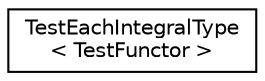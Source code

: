 digraph "Graphical Class Hierarchy"
{
  edge [fontname="Helvetica",fontsize="10",labelfontname="Helvetica",labelfontsize="10"];
  node [fontname="Helvetica",fontsize="10",shape=record];
  rankdir="LR";
  Node0 [label="TestEachIntegralType\l\< TestFunctor \>",height=0.2,width=0.4,color="black", fillcolor="white", style="filled",URL="$struct_test_each_integral_type.html"];
}
